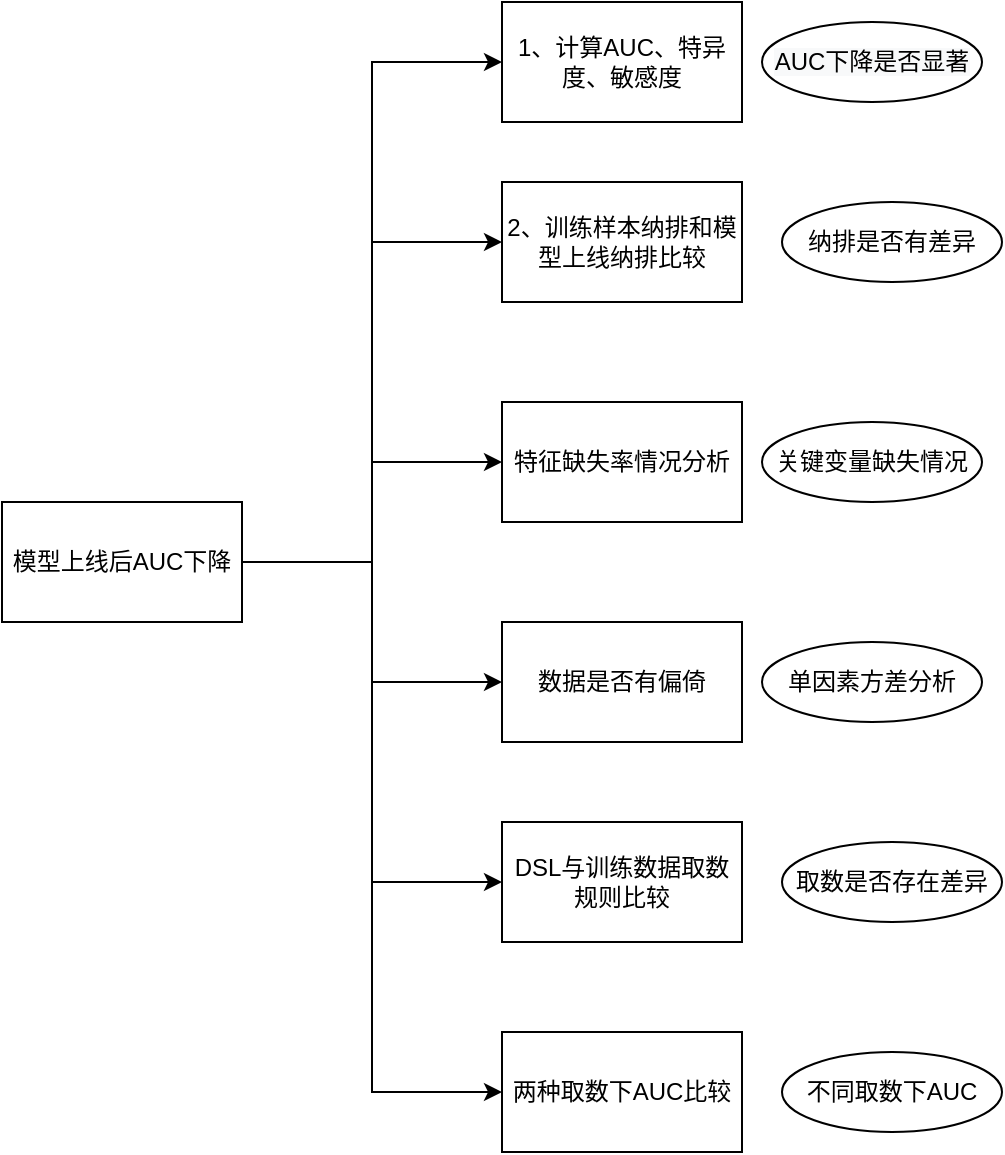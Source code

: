 <mxfile version="15.1.2" type="github">
  <diagram id="vRWlxBvc6YLdMRHW4F01" name="Page-1">
    <mxGraphModel dx="1426" dy="826" grid="1" gridSize="10" guides="1" tooltips="1" connect="1" arrows="1" fold="1" page="1" pageScale="1" pageWidth="827" pageHeight="1169" math="0" shadow="0">
      <root>
        <mxCell id="0" />
        <mxCell id="1" parent="0" />
        <mxCell id="WEIcVe1hUNdVraOIOeLf-5" style="edgeStyle=orthogonalEdgeStyle;rounded=0;orthogonalLoop=1;jettySize=auto;html=1;exitX=1;exitY=0.5;exitDx=0;exitDy=0;entryX=0;entryY=0.5;entryDx=0;entryDy=0;" parent="1" source="WEIcVe1hUNdVraOIOeLf-1" target="WEIcVe1hUNdVraOIOeLf-2" edge="1">
          <mxGeometry relative="1" as="geometry" />
        </mxCell>
        <mxCell id="WEIcVe1hUNdVraOIOeLf-6" style="edgeStyle=orthogonalEdgeStyle;rounded=0;orthogonalLoop=1;jettySize=auto;html=1;entryX=0;entryY=0.5;entryDx=0;entryDy=0;" parent="1" source="WEIcVe1hUNdVraOIOeLf-1" target="LXul9ZkQvoNGOTqwKBGp-1" edge="1">
          <mxGeometry relative="1" as="geometry" />
        </mxCell>
        <mxCell id="WEIcVe1hUNdVraOIOeLf-7" style="edgeStyle=orthogonalEdgeStyle;rounded=0;orthogonalLoop=1;jettySize=auto;html=1;entryX=0;entryY=0.5;entryDx=0;entryDy=0;" parent="1" source="WEIcVe1hUNdVraOIOeLf-1" target="WEIcVe1hUNdVraOIOeLf-4" edge="1">
          <mxGeometry relative="1" as="geometry" />
        </mxCell>
        <mxCell id="WEIcVe1hUNdVraOIOeLf-8" style="edgeStyle=orthogonalEdgeStyle;rounded=0;orthogonalLoop=1;jettySize=auto;html=1;entryX=0;entryY=0.5;entryDx=0;entryDy=0;" parent="1" source="WEIcVe1hUNdVraOIOeLf-1" target="WEIcVe1hUNdVraOIOeLf-9" edge="1">
          <mxGeometry relative="1" as="geometry">
            <mxPoint x="210" y="490" as="targetPoint" />
          </mxGeometry>
        </mxCell>
        <mxCell id="LXul9ZkQvoNGOTqwKBGp-6" style="edgeStyle=orthogonalEdgeStyle;rounded=0;orthogonalLoop=1;jettySize=auto;html=1;entryX=0;entryY=0.5;entryDx=0;entryDy=0;" edge="1" parent="1" source="WEIcVe1hUNdVraOIOeLf-1" target="LXul9ZkQvoNGOTqwKBGp-3">
          <mxGeometry relative="1" as="geometry" />
        </mxCell>
        <mxCell id="LXul9ZkQvoNGOTqwKBGp-13" style="edgeStyle=orthogonalEdgeStyle;rounded=0;orthogonalLoop=1;jettySize=auto;html=1;entryX=0;entryY=0.5;entryDx=0;entryDy=0;" edge="1" parent="1" source="WEIcVe1hUNdVraOIOeLf-1" target="WEIcVe1hUNdVraOIOeLf-10">
          <mxGeometry relative="1" as="geometry" />
        </mxCell>
        <mxCell id="WEIcVe1hUNdVraOIOeLf-1" value="模型上线后AUC下降" style="rounded=0;whiteSpace=wrap;html=1;" parent="1" vertex="1">
          <mxGeometry x="10" y="320" width="120" height="60" as="geometry" />
        </mxCell>
        <mxCell id="WEIcVe1hUNdVraOIOeLf-2" value="特征缺失率情况分析" style="rounded=0;whiteSpace=wrap;html=1;" parent="1" vertex="1">
          <mxGeometry x="260" y="270" width="120" height="60" as="geometry" />
        </mxCell>
        <mxCell id="WEIcVe1hUNdVraOIOeLf-4" value="1、计算AUC、特异度、敏感度" style="rounded=0;whiteSpace=wrap;html=1;" parent="1" vertex="1">
          <mxGeometry x="260" y="70" width="120" height="60" as="geometry" />
        </mxCell>
        <mxCell id="WEIcVe1hUNdVraOIOeLf-9" value="DSL与训练数据取数规则比较" style="rounded=0;whiteSpace=wrap;html=1;" parent="1" vertex="1">
          <mxGeometry x="260" y="480" width="120" height="60" as="geometry" />
        </mxCell>
        <mxCell id="WEIcVe1hUNdVraOIOeLf-10" value="两种取数下AUC比较" style="rounded=0;whiteSpace=wrap;html=1;" parent="1" vertex="1">
          <mxGeometry x="260" y="585" width="120" height="60" as="geometry" />
        </mxCell>
        <mxCell id="LXul9ZkQvoNGOTqwKBGp-1" value="数据是否有偏倚" style="rounded=0;whiteSpace=wrap;html=1;" vertex="1" parent="1">
          <mxGeometry x="260" y="380" width="120" height="60" as="geometry" />
        </mxCell>
        <mxCell id="LXul9ZkQvoNGOTqwKBGp-3" value="2、训练样本纳排和模型上线纳排比较" style="rounded=0;whiteSpace=wrap;html=1;" vertex="1" parent="1">
          <mxGeometry x="260" y="160" width="120" height="60" as="geometry" />
        </mxCell>
        <mxCell id="LXul9ZkQvoNGOTqwKBGp-9" value="&lt;meta charset=&quot;utf-8&quot;&gt;&lt;span style=&quot;color: rgb(0, 0, 0); font-family: helvetica; font-size: 12px; font-style: normal; font-weight: 400; letter-spacing: normal; text-align: center; text-indent: 0px; text-transform: none; word-spacing: 0px; background-color: rgb(248, 249, 250); display: inline; float: none;&quot;&gt;AUC下降是否显著&lt;/span&gt;" style="ellipse;whiteSpace=wrap;html=1;" vertex="1" parent="1">
          <mxGeometry x="390" y="80" width="110" height="40" as="geometry" />
        </mxCell>
        <mxCell id="LXul9ZkQvoNGOTqwKBGp-10" value="&lt;font face=&quot;helvetica&quot;&gt;纳排是否有差异&lt;/font&gt;" style="ellipse;whiteSpace=wrap;html=1;" vertex="1" parent="1">
          <mxGeometry x="400" y="170" width="110" height="40" as="geometry" />
        </mxCell>
        <mxCell id="LXul9ZkQvoNGOTqwKBGp-11" value="&lt;font face=&quot;helvetica&quot;&gt;关键变量缺失情况&lt;/font&gt;" style="ellipse;whiteSpace=wrap;html=1;" vertex="1" parent="1">
          <mxGeometry x="390" y="280" width="110" height="40" as="geometry" />
        </mxCell>
        <mxCell id="LXul9ZkQvoNGOTqwKBGp-12" value="单因素方差分析" style="ellipse;whiteSpace=wrap;html=1;" vertex="1" parent="1">
          <mxGeometry x="390" y="390" width="110" height="40" as="geometry" />
        </mxCell>
        <mxCell id="LXul9ZkQvoNGOTqwKBGp-14" value="取数是否存在差异" style="ellipse;whiteSpace=wrap;html=1;" vertex="1" parent="1">
          <mxGeometry x="400" y="490" width="110" height="40" as="geometry" />
        </mxCell>
        <mxCell id="LXul9ZkQvoNGOTqwKBGp-15" value="不同取数下AUC" style="ellipse;whiteSpace=wrap;html=1;" vertex="1" parent="1">
          <mxGeometry x="400" y="595" width="110" height="40" as="geometry" />
        </mxCell>
      </root>
    </mxGraphModel>
  </diagram>
</mxfile>
